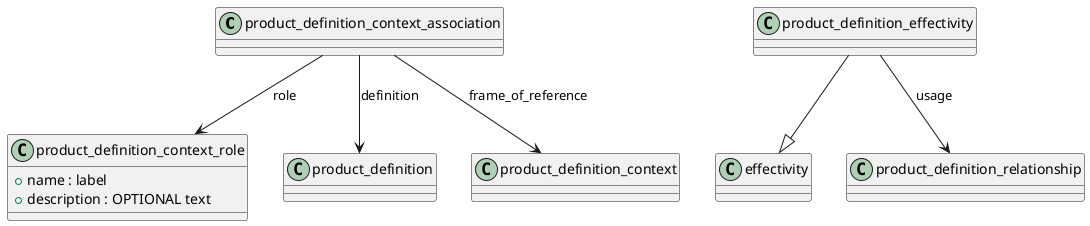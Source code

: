 @startuml



class product_definition_context_association {
  
}

class product_definition_context_role {
  +name : label
  +description : OPTIONAL text
}

class product_definition_effectivity {
 
}


' Наследование


product_definition_effectivity --|> effectivity

' Ассоциации
product_definition_context_association --> product_definition : definition
product_definition_context_association --> product_definition_context : frame_of_reference
product_definition_context_association --> product_definition_context_role : role

product_definition_effectivity --> product_definition_relationship : usage


@enduml